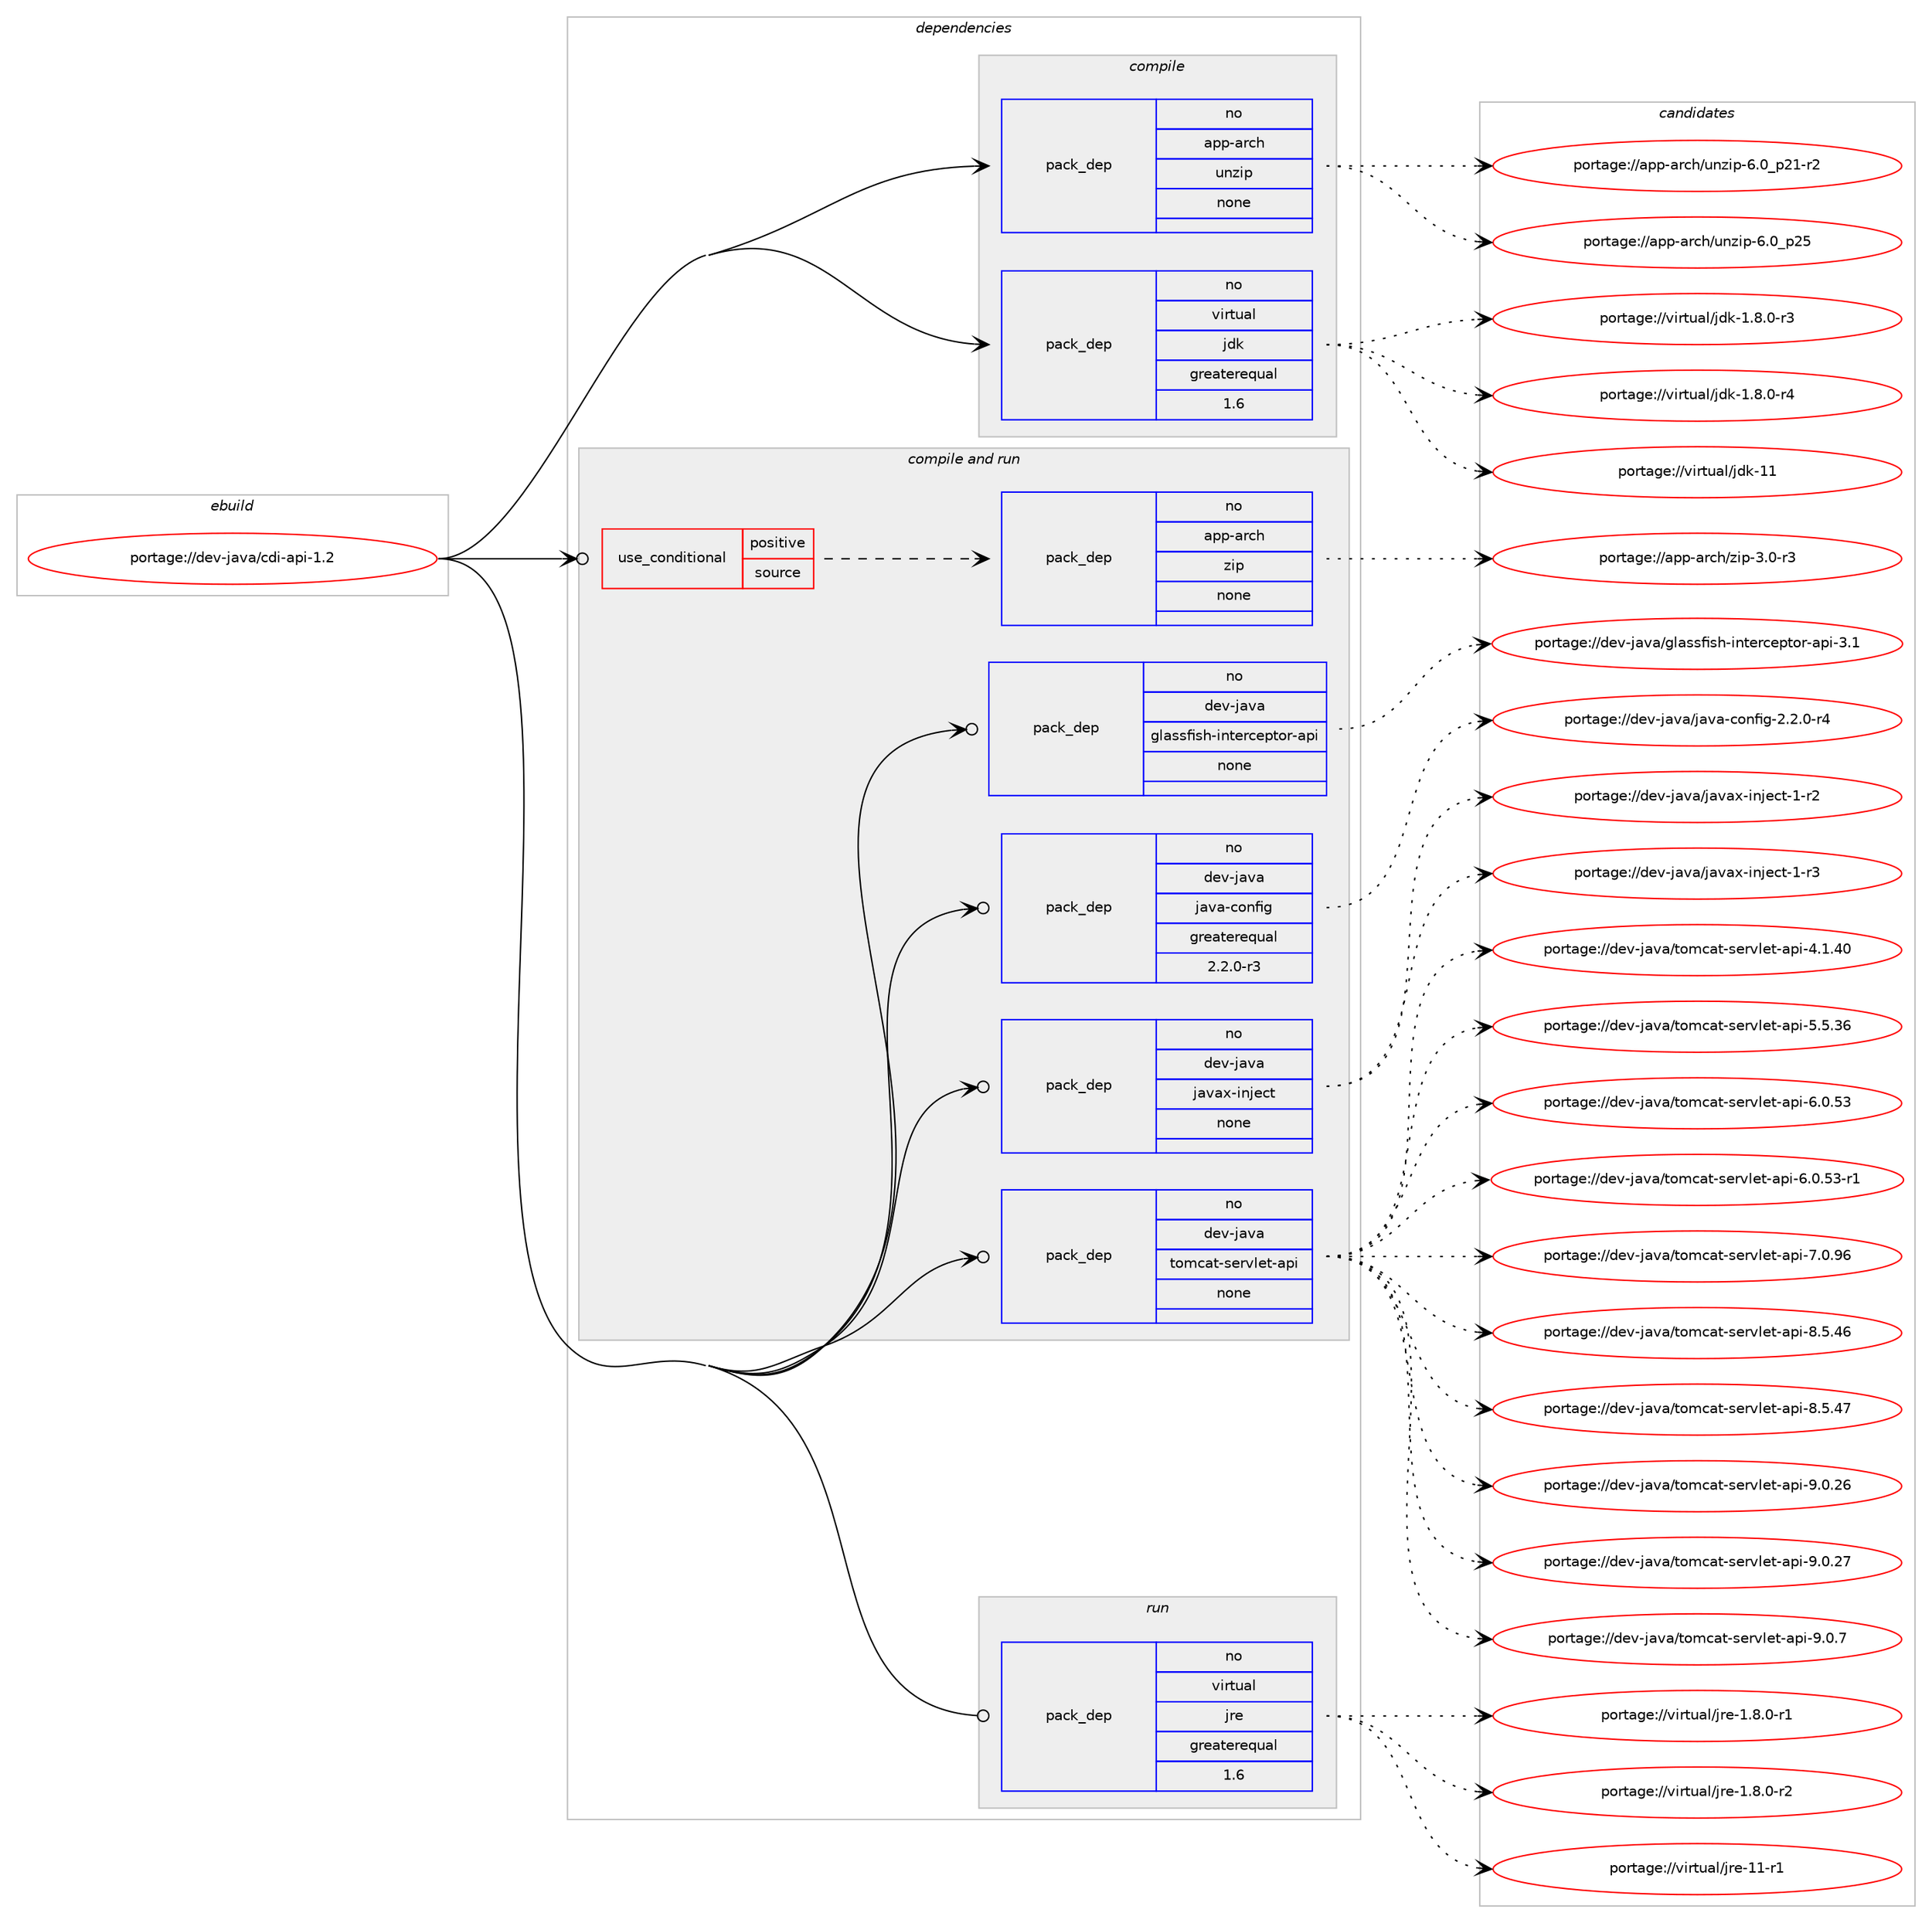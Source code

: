 digraph prolog {

# *************
# Graph options
# *************

newrank=true;
concentrate=true;
compound=true;
graph [rankdir=LR,fontname=Helvetica,fontsize=10,ranksep=1.5];#, ranksep=2.5, nodesep=0.2];
edge  [arrowhead=vee];
node  [fontname=Helvetica,fontsize=10];

# **********
# The ebuild
# **********

subgraph cluster_leftcol {
color=gray;
rank=same;
label=<<i>ebuild</i>>;
id [label="portage://dev-java/cdi-api-1.2", color=red, width=4, href="../dev-java/cdi-api-1.2.svg"];
}

# ****************
# The dependencies
# ****************

subgraph cluster_midcol {
color=gray;
label=<<i>dependencies</i>>;
subgraph cluster_compile {
fillcolor="#eeeeee";
style=filled;
label=<<i>compile</i>>;
subgraph pack66107 {
dependency86892 [label=<<TABLE BORDER="0" CELLBORDER="1" CELLSPACING="0" CELLPADDING="4" WIDTH="220"><TR><TD ROWSPAN="6" CELLPADDING="30">pack_dep</TD></TR><TR><TD WIDTH="110">no</TD></TR><TR><TD>app-arch</TD></TR><TR><TD>unzip</TD></TR><TR><TD>none</TD></TR><TR><TD></TD></TR></TABLE>>, shape=none, color=blue];
}
id:e -> dependency86892:w [weight=20,style="solid",arrowhead="vee"];
subgraph pack66108 {
dependency86893 [label=<<TABLE BORDER="0" CELLBORDER="1" CELLSPACING="0" CELLPADDING="4" WIDTH="220"><TR><TD ROWSPAN="6" CELLPADDING="30">pack_dep</TD></TR><TR><TD WIDTH="110">no</TD></TR><TR><TD>virtual</TD></TR><TR><TD>jdk</TD></TR><TR><TD>greaterequal</TD></TR><TR><TD>1.6</TD></TR></TABLE>>, shape=none, color=blue];
}
id:e -> dependency86893:w [weight=20,style="solid",arrowhead="vee"];
}
subgraph cluster_compileandrun {
fillcolor="#eeeeee";
style=filled;
label=<<i>compile and run</i>>;
subgraph cond18076 {
dependency86894 [label=<<TABLE BORDER="0" CELLBORDER="1" CELLSPACING="0" CELLPADDING="4"><TR><TD ROWSPAN="3" CELLPADDING="10">use_conditional</TD></TR><TR><TD>positive</TD></TR><TR><TD>source</TD></TR></TABLE>>, shape=none, color=red];
subgraph pack66109 {
dependency86895 [label=<<TABLE BORDER="0" CELLBORDER="1" CELLSPACING="0" CELLPADDING="4" WIDTH="220"><TR><TD ROWSPAN="6" CELLPADDING="30">pack_dep</TD></TR><TR><TD WIDTH="110">no</TD></TR><TR><TD>app-arch</TD></TR><TR><TD>zip</TD></TR><TR><TD>none</TD></TR><TR><TD></TD></TR></TABLE>>, shape=none, color=blue];
}
dependency86894:e -> dependency86895:w [weight=20,style="dashed",arrowhead="vee"];
}
id:e -> dependency86894:w [weight=20,style="solid",arrowhead="odotvee"];
subgraph pack66110 {
dependency86896 [label=<<TABLE BORDER="0" CELLBORDER="1" CELLSPACING="0" CELLPADDING="4" WIDTH="220"><TR><TD ROWSPAN="6" CELLPADDING="30">pack_dep</TD></TR><TR><TD WIDTH="110">no</TD></TR><TR><TD>dev-java</TD></TR><TR><TD>glassfish-interceptor-api</TD></TR><TR><TD>none</TD></TR><TR><TD></TD></TR></TABLE>>, shape=none, color=blue];
}
id:e -> dependency86896:w [weight=20,style="solid",arrowhead="odotvee"];
subgraph pack66111 {
dependency86897 [label=<<TABLE BORDER="0" CELLBORDER="1" CELLSPACING="0" CELLPADDING="4" WIDTH="220"><TR><TD ROWSPAN="6" CELLPADDING="30">pack_dep</TD></TR><TR><TD WIDTH="110">no</TD></TR><TR><TD>dev-java</TD></TR><TR><TD>java-config</TD></TR><TR><TD>greaterequal</TD></TR><TR><TD>2.2.0-r3</TD></TR></TABLE>>, shape=none, color=blue];
}
id:e -> dependency86897:w [weight=20,style="solid",arrowhead="odotvee"];
subgraph pack66112 {
dependency86898 [label=<<TABLE BORDER="0" CELLBORDER="1" CELLSPACING="0" CELLPADDING="4" WIDTH="220"><TR><TD ROWSPAN="6" CELLPADDING="30">pack_dep</TD></TR><TR><TD WIDTH="110">no</TD></TR><TR><TD>dev-java</TD></TR><TR><TD>javax-inject</TD></TR><TR><TD>none</TD></TR><TR><TD></TD></TR></TABLE>>, shape=none, color=blue];
}
id:e -> dependency86898:w [weight=20,style="solid",arrowhead="odotvee"];
subgraph pack66113 {
dependency86899 [label=<<TABLE BORDER="0" CELLBORDER="1" CELLSPACING="0" CELLPADDING="4" WIDTH="220"><TR><TD ROWSPAN="6" CELLPADDING="30">pack_dep</TD></TR><TR><TD WIDTH="110">no</TD></TR><TR><TD>dev-java</TD></TR><TR><TD>tomcat-servlet-api</TD></TR><TR><TD>none</TD></TR><TR><TD></TD></TR></TABLE>>, shape=none, color=blue];
}
id:e -> dependency86899:w [weight=20,style="solid",arrowhead="odotvee"];
}
subgraph cluster_run {
fillcolor="#eeeeee";
style=filled;
label=<<i>run</i>>;
subgraph pack66114 {
dependency86900 [label=<<TABLE BORDER="0" CELLBORDER="1" CELLSPACING="0" CELLPADDING="4" WIDTH="220"><TR><TD ROWSPAN="6" CELLPADDING="30">pack_dep</TD></TR><TR><TD WIDTH="110">no</TD></TR><TR><TD>virtual</TD></TR><TR><TD>jre</TD></TR><TR><TD>greaterequal</TD></TR><TR><TD>1.6</TD></TR></TABLE>>, shape=none, color=blue];
}
id:e -> dependency86900:w [weight=20,style="solid",arrowhead="odot"];
}
}

# **************
# The candidates
# **************

subgraph cluster_choices {
rank=same;
color=gray;
label=<<i>candidates</i>>;

subgraph choice66107 {
color=black;
nodesep=1;
choiceportage9711211245971149910447117110122105112455446489511250494511450 [label="portage://app-arch/unzip-6.0_p21-r2", color=red, width=4,href="../app-arch/unzip-6.0_p21-r2.svg"];
choiceportage971121124597114991044711711012210511245544648951125053 [label="portage://app-arch/unzip-6.0_p25", color=red, width=4,href="../app-arch/unzip-6.0_p25.svg"];
dependency86892:e -> choiceportage9711211245971149910447117110122105112455446489511250494511450:w [style=dotted,weight="100"];
dependency86892:e -> choiceportage971121124597114991044711711012210511245544648951125053:w [style=dotted,weight="100"];
}
subgraph choice66108 {
color=black;
nodesep=1;
choiceportage11810511411611797108471061001074549465646484511451 [label="portage://virtual/jdk-1.8.0-r3", color=red, width=4,href="../virtual/jdk-1.8.0-r3.svg"];
choiceportage11810511411611797108471061001074549465646484511452 [label="portage://virtual/jdk-1.8.0-r4", color=red, width=4,href="../virtual/jdk-1.8.0-r4.svg"];
choiceportage1181051141161179710847106100107454949 [label="portage://virtual/jdk-11", color=red, width=4,href="../virtual/jdk-11.svg"];
dependency86893:e -> choiceportage11810511411611797108471061001074549465646484511451:w [style=dotted,weight="100"];
dependency86893:e -> choiceportage11810511411611797108471061001074549465646484511452:w [style=dotted,weight="100"];
dependency86893:e -> choiceportage1181051141161179710847106100107454949:w [style=dotted,weight="100"];
}
subgraph choice66109 {
color=black;
nodesep=1;
choiceportage9711211245971149910447122105112455146484511451 [label="portage://app-arch/zip-3.0-r3", color=red, width=4,href="../app-arch/zip-3.0-r3.svg"];
dependency86895:e -> choiceportage9711211245971149910447122105112455146484511451:w [style=dotted,weight="100"];
}
subgraph choice66110 {
color=black;
nodesep=1;
choiceportage10010111845106971189747103108971151151021051151044510511011610111499101112116111114459711210545514649 [label="portage://dev-java/glassfish-interceptor-api-3.1", color=red, width=4,href="../dev-java/glassfish-interceptor-api-3.1.svg"];
dependency86896:e -> choiceportage10010111845106971189747103108971151151021051151044510511011610111499101112116111114459711210545514649:w [style=dotted,weight="100"];
}
subgraph choice66111 {
color=black;
nodesep=1;
choiceportage10010111845106971189747106971189745991111101021051034550465046484511452 [label="portage://dev-java/java-config-2.2.0-r4", color=red, width=4,href="../dev-java/java-config-2.2.0-r4.svg"];
dependency86897:e -> choiceportage10010111845106971189747106971189745991111101021051034550465046484511452:w [style=dotted,weight="100"];
}
subgraph choice66112 {
color=black;
nodesep=1;
choiceportage100101118451069711897471069711897120451051101061019911645494511450 [label="portage://dev-java/javax-inject-1-r2", color=red, width=4,href="../dev-java/javax-inject-1-r2.svg"];
choiceportage100101118451069711897471069711897120451051101061019911645494511451 [label="portage://dev-java/javax-inject-1-r3", color=red, width=4,href="../dev-java/javax-inject-1-r3.svg"];
dependency86898:e -> choiceportage100101118451069711897471069711897120451051101061019911645494511450:w [style=dotted,weight="100"];
dependency86898:e -> choiceportage100101118451069711897471069711897120451051101061019911645494511451:w [style=dotted,weight="100"];
}
subgraph choice66113 {
color=black;
nodesep=1;
choiceportage10010111845106971189747116111109999711645115101114118108101116459711210545524649465248 [label="portage://dev-java/tomcat-servlet-api-4.1.40", color=red, width=4,href="../dev-java/tomcat-servlet-api-4.1.40.svg"];
choiceportage10010111845106971189747116111109999711645115101114118108101116459711210545534653465154 [label="portage://dev-java/tomcat-servlet-api-5.5.36", color=red, width=4,href="../dev-java/tomcat-servlet-api-5.5.36.svg"];
choiceportage10010111845106971189747116111109999711645115101114118108101116459711210545544648465351 [label="portage://dev-java/tomcat-servlet-api-6.0.53", color=red, width=4,href="../dev-java/tomcat-servlet-api-6.0.53.svg"];
choiceportage100101118451069711897471161111099997116451151011141181081011164597112105455446484653514511449 [label="portage://dev-java/tomcat-servlet-api-6.0.53-r1", color=red, width=4,href="../dev-java/tomcat-servlet-api-6.0.53-r1.svg"];
choiceportage10010111845106971189747116111109999711645115101114118108101116459711210545554648465754 [label="portage://dev-java/tomcat-servlet-api-7.0.96", color=red, width=4,href="../dev-java/tomcat-servlet-api-7.0.96.svg"];
choiceportage10010111845106971189747116111109999711645115101114118108101116459711210545564653465254 [label="portage://dev-java/tomcat-servlet-api-8.5.46", color=red, width=4,href="../dev-java/tomcat-servlet-api-8.5.46.svg"];
choiceportage10010111845106971189747116111109999711645115101114118108101116459711210545564653465255 [label="portage://dev-java/tomcat-servlet-api-8.5.47", color=red, width=4,href="../dev-java/tomcat-servlet-api-8.5.47.svg"];
choiceportage10010111845106971189747116111109999711645115101114118108101116459711210545574648465054 [label="portage://dev-java/tomcat-servlet-api-9.0.26", color=red, width=4,href="../dev-java/tomcat-servlet-api-9.0.26.svg"];
choiceportage10010111845106971189747116111109999711645115101114118108101116459711210545574648465055 [label="portage://dev-java/tomcat-servlet-api-9.0.27", color=red, width=4,href="../dev-java/tomcat-servlet-api-9.0.27.svg"];
choiceportage100101118451069711897471161111099997116451151011141181081011164597112105455746484655 [label="portage://dev-java/tomcat-servlet-api-9.0.7", color=red, width=4,href="../dev-java/tomcat-servlet-api-9.0.7.svg"];
dependency86899:e -> choiceportage10010111845106971189747116111109999711645115101114118108101116459711210545524649465248:w [style=dotted,weight="100"];
dependency86899:e -> choiceportage10010111845106971189747116111109999711645115101114118108101116459711210545534653465154:w [style=dotted,weight="100"];
dependency86899:e -> choiceportage10010111845106971189747116111109999711645115101114118108101116459711210545544648465351:w [style=dotted,weight="100"];
dependency86899:e -> choiceportage100101118451069711897471161111099997116451151011141181081011164597112105455446484653514511449:w [style=dotted,weight="100"];
dependency86899:e -> choiceportage10010111845106971189747116111109999711645115101114118108101116459711210545554648465754:w [style=dotted,weight="100"];
dependency86899:e -> choiceportage10010111845106971189747116111109999711645115101114118108101116459711210545564653465254:w [style=dotted,weight="100"];
dependency86899:e -> choiceportage10010111845106971189747116111109999711645115101114118108101116459711210545564653465255:w [style=dotted,weight="100"];
dependency86899:e -> choiceportage10010111845106971189747116111109999711645115101114118108101116459711210545574648465054:w [style=dotted,weight="100"];
dependency86899:e -> choiceportage10010111845106971189747116111109999711645115101114118108101116459711210545574648465055:w [style=dotted,weight="100"];
dependency86899:e -> choiceportage100101118451069711897471161111099997116451151011141181081011164597112105455746484655:w [style=dotted,weight="100"];
}
subgraph choice66114 {
color=black;
nodesep=1;
choiceportage11810511411611797108471061141014549465646484511449 [label="portage://virtual/jre-1.8.0-r1", color=red, width=4,href="../virtual/jre-1.8.0-r1.svg"];
choiceportage11810511411611797108471061141014549465646484511450 [label="portage://virtual/jre-1.8.0-r2", color=red, width=4,href="../virtual/jre-1.8.0-r2.svg"];
choiceportage11810511411611797108471061141014549494511449 [label="portage://virtual/jre-11-r1", color=red, width=4,href="../virtual/jre-11-r1.svg"];
dependency86900:e -> choiceportage11810511411611797108471061141014549465646484511449:w [style=dotted,weight="100"];
dependency86900:e -> choiceportage11810511411611797108471061141014549465646484511450:w [style=dotted,weight="100"];
dependency86900:e -> choiceportage11810511411611797108471061141014549494511449:w [style=dotted,weight="100"];
}
}

}
